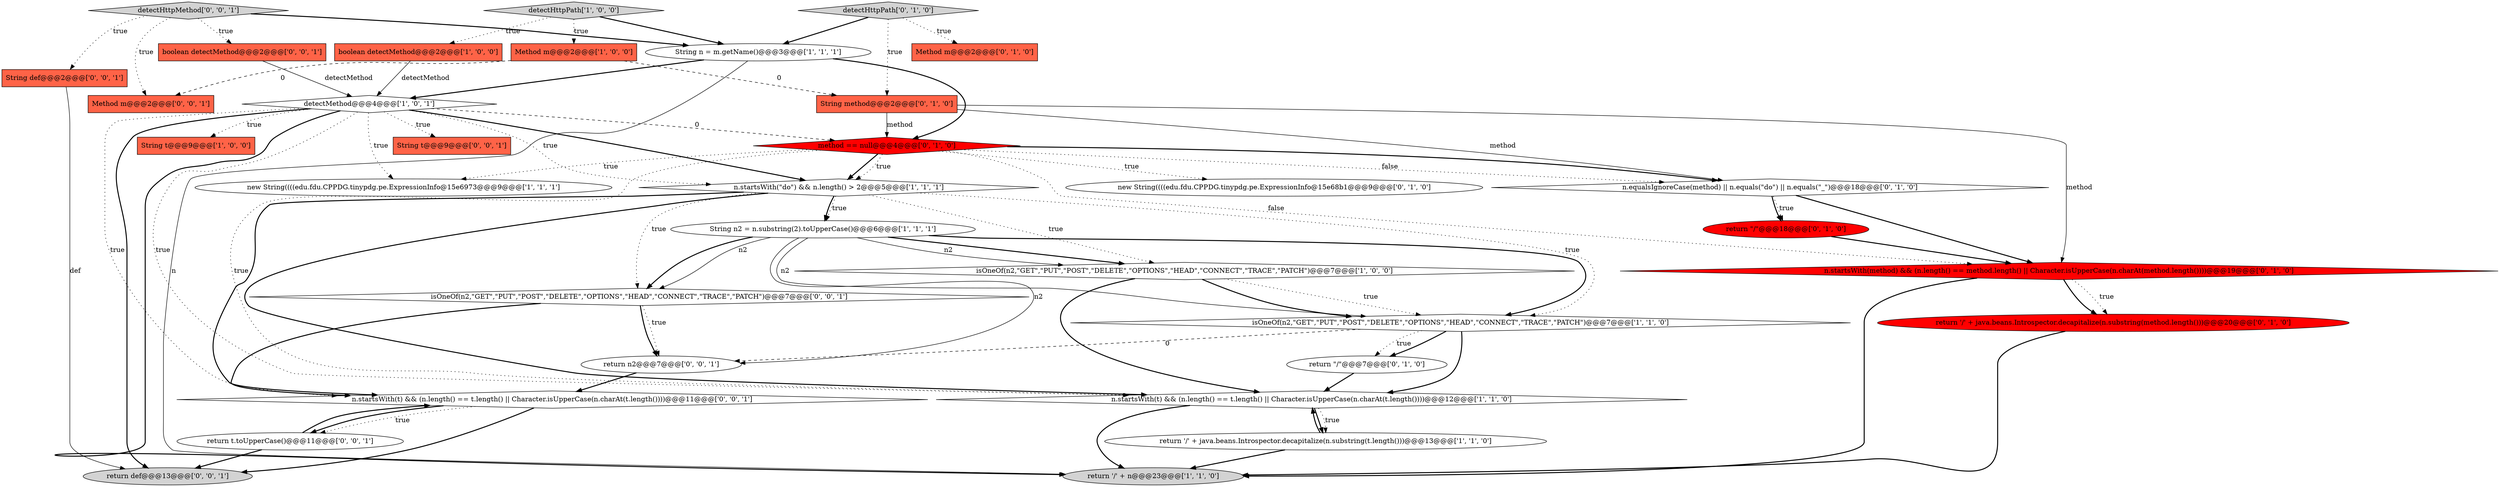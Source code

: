 digraph {
31 [style = filled, label = "Method m@@@2@@@['0', '0', '1']", fillcolor = tomato, shape = box image = "AAA0AAABBB3BBB"];
16 [style = filled, label = "return \"/\"@@@7@@@['0', '1', '0']", fillcolor = white, shape = ellipse image = "AAA0AAABBB2BBB"];
30 [style = filled, label = "return n2@@@7@@@['0', '0', '1']", fillcolor = white, shape = ellipse image = "AAA0AAABBB3BBB"];
22 [style = filled, label = "return \"/\"@@@18@@@['0', '1', '0']", fillcolor = red, shape = ellipse image = "AAA1AAABBB2BBB"];
10 [style = filled, label = "String n = m.getName()@@@3@@@['1', '1', '1']", fillcolor = white, shape = ellipse image = "AAA0AAABBB1BBB"];
29 [style = filled, label = "String def@@@2@@@['0', '0', '1']", fillcolor = tomato, shape = box image = "AAA0AAABBB3BBB"];
5 [style = filled, label = "return '/' + java.beans.Introspector.decapitalize(n.substring(t.length()))@@@13@@@['1', '1', '0']", fillcolor = white, shape = ellipse image = "AAA0AAABBB1BBB"];
8 [style = filled, label = "Method m@@@2@@@['1', '0', '0']", fillcolor = tomato, shape = box image = "AAA1AAABBB1BBB"];
13 [style = filled, label = "detectMethod@@@4@@@['1', '0', '1']", fillcolor = white, shape = diamond image = "AAA0AAABBB1BBB"];
1 [style = filled, label = "String n2 = n.substring(2).toUpperCase()@@@6@@@['1', '1', '1']", fillcolor = white, shape = ellipse image = "AAA0AAABBB1BBB"];
17 [style = filled, label = "new String((((edu.fdu.CPPDG.tinypdg.pe.ExpressionInfo@15e68b1@@@9@@@['0', '1', '0']", fillcolor = white, shape = ellipse image = "AAA0AAABBB2BBB"];
24 [style = filled, label = "isOneOf(n2,\"GET\",\"PUT\",\"POST\",\"DELETE\",\"OPTIONS\",\"HEAD\",\"CONNECT\",\"TRACE\",\"PATCH\")@@@7@@@['0', '0', '1']", fillcolor = white, shape = diamond image = "AAA0AAABBB3BBB"];
20 [style = filled, label = "n.startsWith(method) && (n.length() == method.length() || Character.isUpperCase(n.charAt(method.length())))@@@19@@@['0', '1', '0']", fillcolor = red, shape = diamond image = "AAA1AAABBB2BBB"];
2 [style = filled, label = "String t@@@9@@@['1', '0', '0']", fillcolor = tomato, shape = box image = "AAA0AAABBB1BBB"];
19 [style = filled, label = "n.equalsIgnoreCase(method) || n.equals(\"do\") || n.equals(\"_\")@@@18@@@['0', '1', '0']", fillcolor = white, shape = diamond image = "AAA0AAABBB2BBB"];
21 [style = filled, label = "detectHttpPath['0', '1', '0']", fillcolor = lightgray, shape = diamond image = "AAA0AAABBB2BBB"];
18 [style = filled, label = "return '/' + java.beans.Introspector.decapitalize(n.substring(method.length()))@@@20@@@['0', '1', '0']", fillcolor = red, shape = ellipse image = "AAA1AAABBB2BBB"];
15 [style = filled, label = "method == null@@@4@@@['0', '1', '0']", fillcolor = red, shape = diamond image = "AAA1AAABBB2BBB"];
12 [style = filled, label = "return '/' + n@@@23@@@['1', '1', '0']", fillcolor = lightgray, shape = ellipse image = "AAA0AAABBB1BBB"];
33 [style = filled, label = "return t.toUpperCase()@@@11@@@['0', '0', '1']", fillcolor = white, shape = ellipse image = "AAA0AAABBB3BBB"];
9 [style = filled, label = "isOneOf(n2,\"GET\",\"PUT\",\"POST\",\"DELETE\",\"OPTIONS\",\"HEAD\",\"CONNECT\",\"TRACE\",\"PATCH\")@@@7@@@['1', '1', '0']", fillcolor = white, shape = diamond image = "AAA0AAABBB1BBB"];
3 [style = filled, label = "isOneOf(n2,\"GET\",\"PUT\",\"POST\",\"DELETE\",\"OPTIONS\",\"HEAD\",\"CONNECT\",\"TRACE\",\"PATCH\")@@@7@@@['1', '0', '0']", fillcolor = white, shape = diamond image = "AAA0AAABBB1BBB"];
0 [style = filled, label = "boolean detectMethod@@@2@@@['1', '0', '0']", fillcolor = tomato, shape = box image = "AAA0AAABBB1BBB"];
7 [style = filled, label = "n.startsWith(\"do\") && n.length() > 2@@@5@@@['1', '1', '1']", fillcolor = white, shape = diamond image = "AAA0AAABBB1BBB"];
28 [style = filled, label = "n.startsWith(t) && (n.length() == t.length() || Character.isUpperCase(n.charAt(t.length())))@@@11@@@['0', '0', '1']", fillcolor = white, shape = diamond image = "AAA0AAABBB3BBB"];
4 [style = filled, label = "detectHttpPath['1', '0', '0']", fillcolor = lightgray, shape = diamond image = "AAA0AAABBB1BBB"];
26 [style = filled, label = "boolean detectMethod@@@2@@@['0', '0', '1']", fillcolor = tomato, shape = box image = "AAA0AAABBB3BBB"];
11 [style = filled, label = "new String((((edu.fdu.CPPDG.tinypdg.pe.ExpressionInfo@15e6973@@@9@@@['1', '1', '1']", fillcolor = white, shape = ellipse image = "AAA0AAABBB1BBB"];
27 [style = filled, label = "String t@@@9@@@['0', '0', '1']", fillcolor = tomato, shape = box image = "AAA0AAABBB3BBB"];
6 [style = filled, label = "n.startsWith(t) && (n.length() == t.length() || Character.isUpperCase(n.charAt(t.length())))@@@12@@@['1', '1', '0']", fillcolor = white, shape = diamond image = "AAA0AAABBB1BBB"];
32 [style = filled, label = "detectHttpMethod['0', '0', '1']", fillcolor = lightgray, shape = diamond image = "AAA0AAABBB3BBB"];
25 [style = filled, label = "return def@@@13@@@['0', '0', '1']", fillcolor = lightgray, shape = ellipse image = "AAA0AAABBB3BBB"];
14 [style = filled, label = "Method m@@@2@@@['0', '1', '0']", fillcolor = tomato, shape = box image = "AAA0AAABBB2BBB"];
23 [style = filled, label = "String method@@@2@@@['0', '1', '0']", fillcolor = tomato, shape = box image = "AAA1AAABBB2BBB"];
28->33 [style = bold, label=""];
13->6 [style = dotted, label="true"];
4->10 [style = bold, label=""];
13->25 [style = bold, label=""];
21->10 [style = bold, label=""];
24->28 [style = bold, label=""];
1->3 [style = solid, label="n2"];
7->1 [style = bold, label=""];
23->19 [style = solid, label="method"];
10->15 [style = bold, label=""];
15->7 [style = bold, label=""];
13->27 [style = dotted, label="true"];
13->28 [style = dotted, label="true"];
28->33 [style = dotted, label="true"];
16->6 [style = bold, label=""];
19->20 [style = bold, label=""];
33->28 [style = bold, label=""];
4->0 [style = dotted, label="true"];
21->23 [style = dotted, label="true"];
1->3 [style = bold, label=""];
18->12 [style = bold, label=""];
4->8 [style = dotted, label="true"];
3->6 [style = bold, label=""];
24->30 [style = dotted, label="true"];
13->7 [style = dotted, label="true"];
3->9 [style = dotted, label="true"];
7->9 [style = dotted, label="true"];
15->19 [style = bold, label=""];
15->7 [style = dotted, label="true"];
7->24 [style = dotted, label="true"];
13->15 [style = dashed, label="0"];
32->10 [style = bold, label=""];
23->20 [style = solid, label="method"];
9->16 [style = bold, label=""];
1->9 [style = bold, label=""];
9->6 [style = bold, label=""];
24->30 [style = bold, label=""];
15->17 [style = dotted, label="true"];
3->9 [style = bold, label=""];
20->18 [style = bold, label=""];
13->2 [style = dotted, label="true"];
6->5 [style = bold, label=""];
26->13 [style = solid, label="detectMethod"];
13->12 [style = bold, label=""];
30->28 [style = bold, label=""];
5->6 [style = bold, label=""];
23->15 [style = solid, label="method"];
1->30 [style = solid, label="n2"];
1->24 [style = solid, label="n2"];
10->13 [style = bold, label=""];
5->12 [style = bold, label=""];
22->20 [style = bold, label=""];
13->7 [style = bold, label=""];
29->25 [style = solid, label="def"];
7->28 [style = bold, label=""];
1->24 [style = bold, label=""];
33->25 [style = bold, label=""];
7->3 [style = dotted, label="true"];
7->6 [style = bold, label=""];
0->13 [style = solid, label="detectMethod"];
20->12 [style = bold, label=""];
15->11 [style = dotted, label="true"];
15->6 [style = dotted, label="true"];
19->22 [style = dotted, label="true"];
15->19 [style = dotted, label="false"];
28->25 [style = bold, label=""];
20->18 [style = dotted, label="true"];
13->11 [style = dotted, label="true"];
15->20 [style = dotted, label="false"];
21->14 [style = dotted, label="true"];
32->26 [style = dotted, label="true"];
32->29 [style = dotted, label="true"];
8->31 [style = dashed, label="0"];
9->16 [style = dotted, label="true"];
9->30 [style = dashed, label="0"];
1->9 [style = solid, label="n2"];
7->1 [style = dotted, label="true"];
10->12 [style = solid, label="n"];
19->22 [style = bold, label=""];
32->31 [style = dotted, label="true"];
6->5 [style = dotted, label="true"];
8->23 [style = dashed, label="0"];
6->12 [style = bold, label=""];
}
